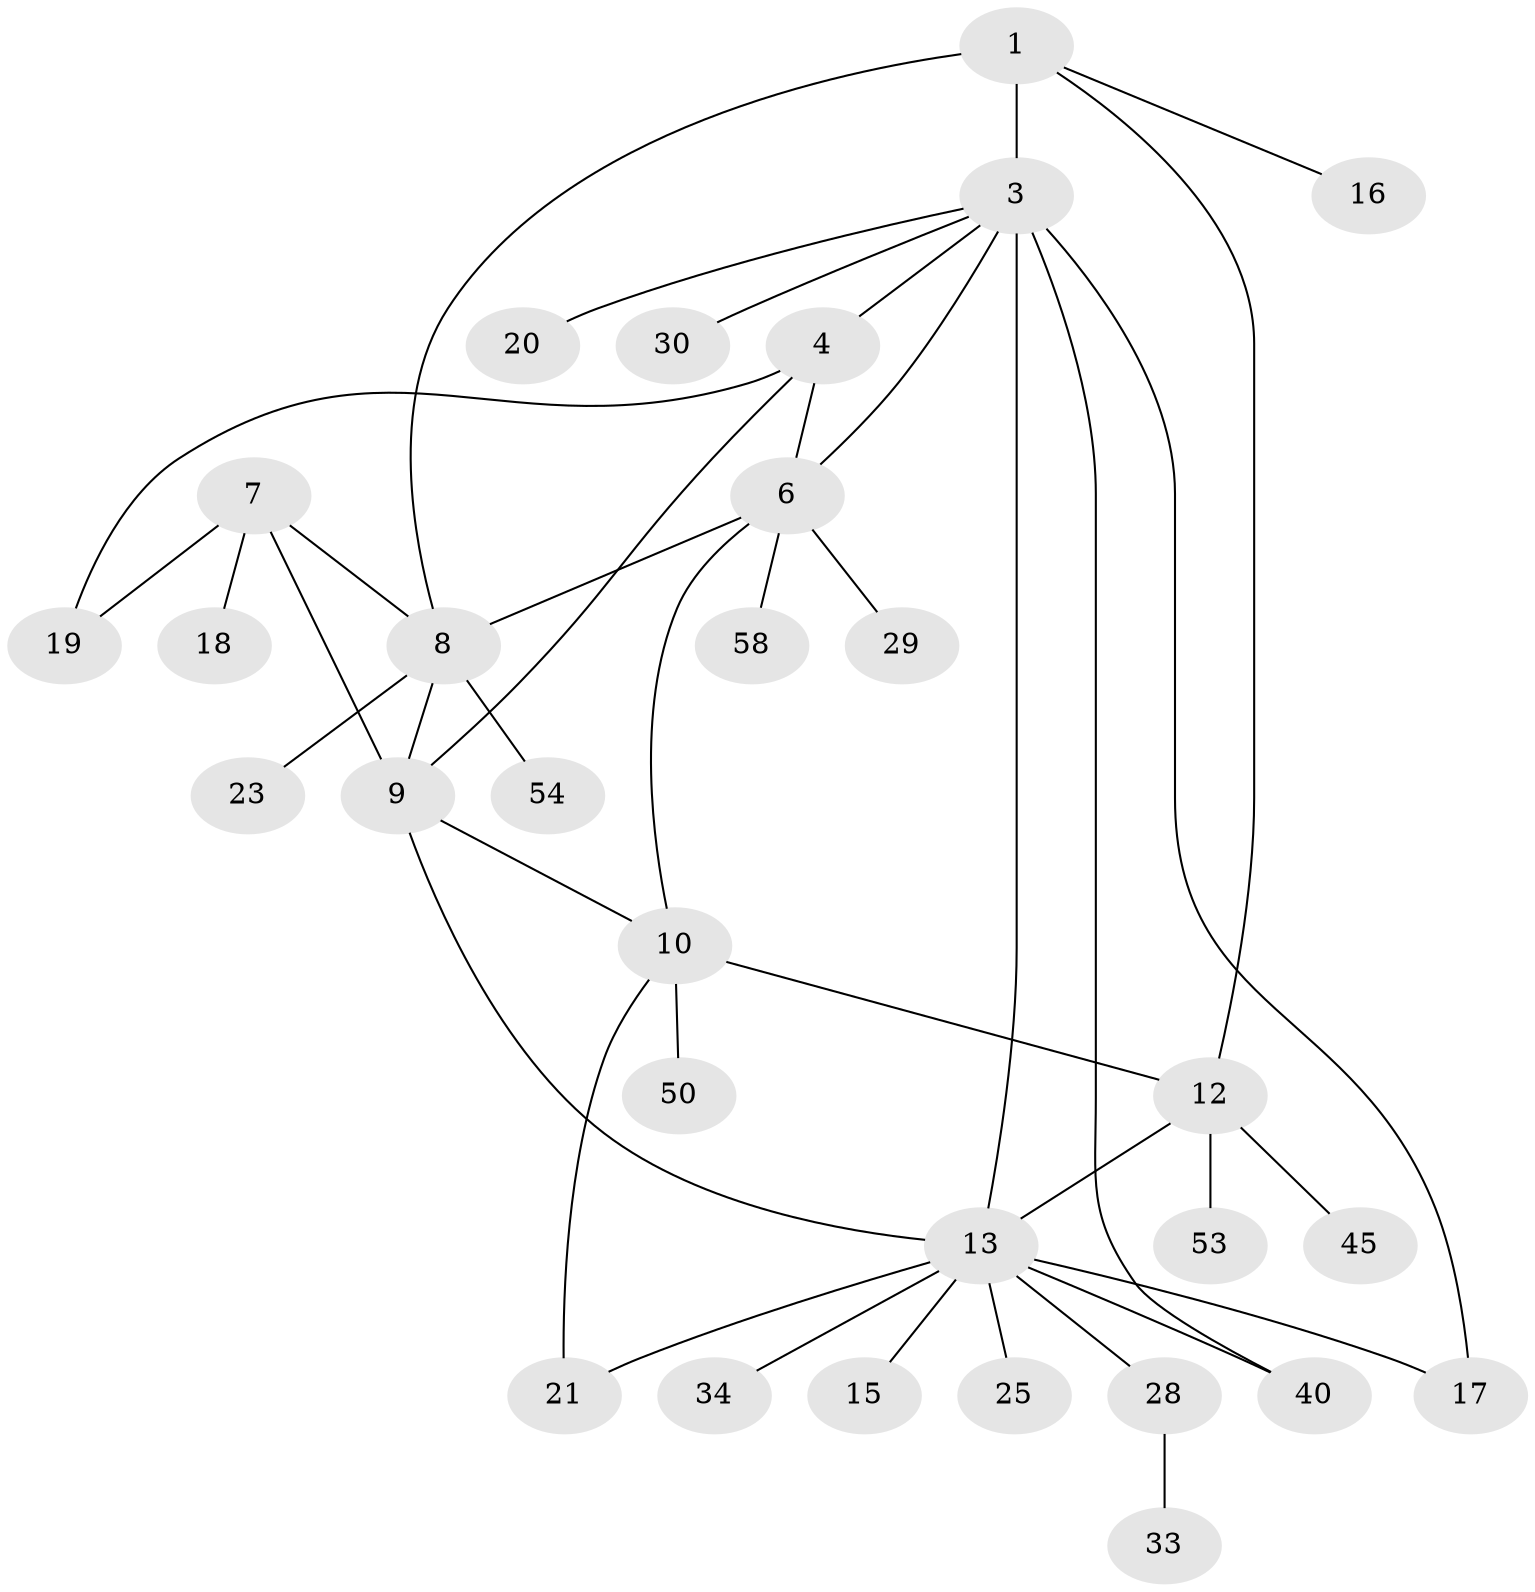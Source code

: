 // original degree distribution, {5: 0.03333333333333333, 6: 0.08333333333333333, 7: 0.05, 4: 0.03333333333333333, 10: 0.016666666666666666, 12: 0.016666666666666666, 2: 0.18333333333333332, 1: 0.5666666666666667, 3: 0.016666666666666666}
// Generated by graph-tools (version 1.1) at 2025/15/03/09/25 04:15:57]
// undirected, 30 vertices, 41 edges
graph export_dot {
graph [start="1"]
  node [color=gray90,style=filled];
  1 [super="+2+39+35"];
  3 [super="+5+47"];
  4;
  6 [super="+24+36"];
  7 [super="+32"];
  8;
  9 [super="+44+52"];
  10 [super="+11+56"];
  12;
  13 [super="+38+14+43+46+48+57"];
  15;
  16;
  17;
  18;
  19 [super="+31"];
  20 [super="+60"];
  21 [super="+37"];
  23;
  25;
  28;
  29;
  30;
  33;
  34;
  40 [super="+41"];
  45;
  50;
  53;
  54;
  58;
  1 -- 3 [weight=2];
  1 -- 16;
  1 -- 8;
  1 -- 12;
  3 -- 20;
  3 -- 30;
  3 -- 17;
  3 -- 4;
  3 -- 6;
  3 -- 40;
  3 -- 13 [weight=2];
  4 -- 6;
  4 -- 9;
  4 -- 19;
  6 -- 29;
  6 -- 58;
  6 -- 10;
  6 -- 8;
  7 -- 8;
  7 -- 9;
  7 -- 18;
  7 -- 19;
  8 -- 9;
  8 -- 23;
  8 -- 54;
  9 -- 10;
  9 -- 13;
  10 -- 12 [weight=2];
  10 -- 21;
  10 -- 50;
  12 -- 45;
  12 -- 53;
  12 -- 13;
  13 -- 15 [weight=2];
  13 -- 25;
  13 -- 28;
  13 -- 34;
  13 -- 17;
  13 -- 21;
  13 -- 40;
  28 -- 33;
}

